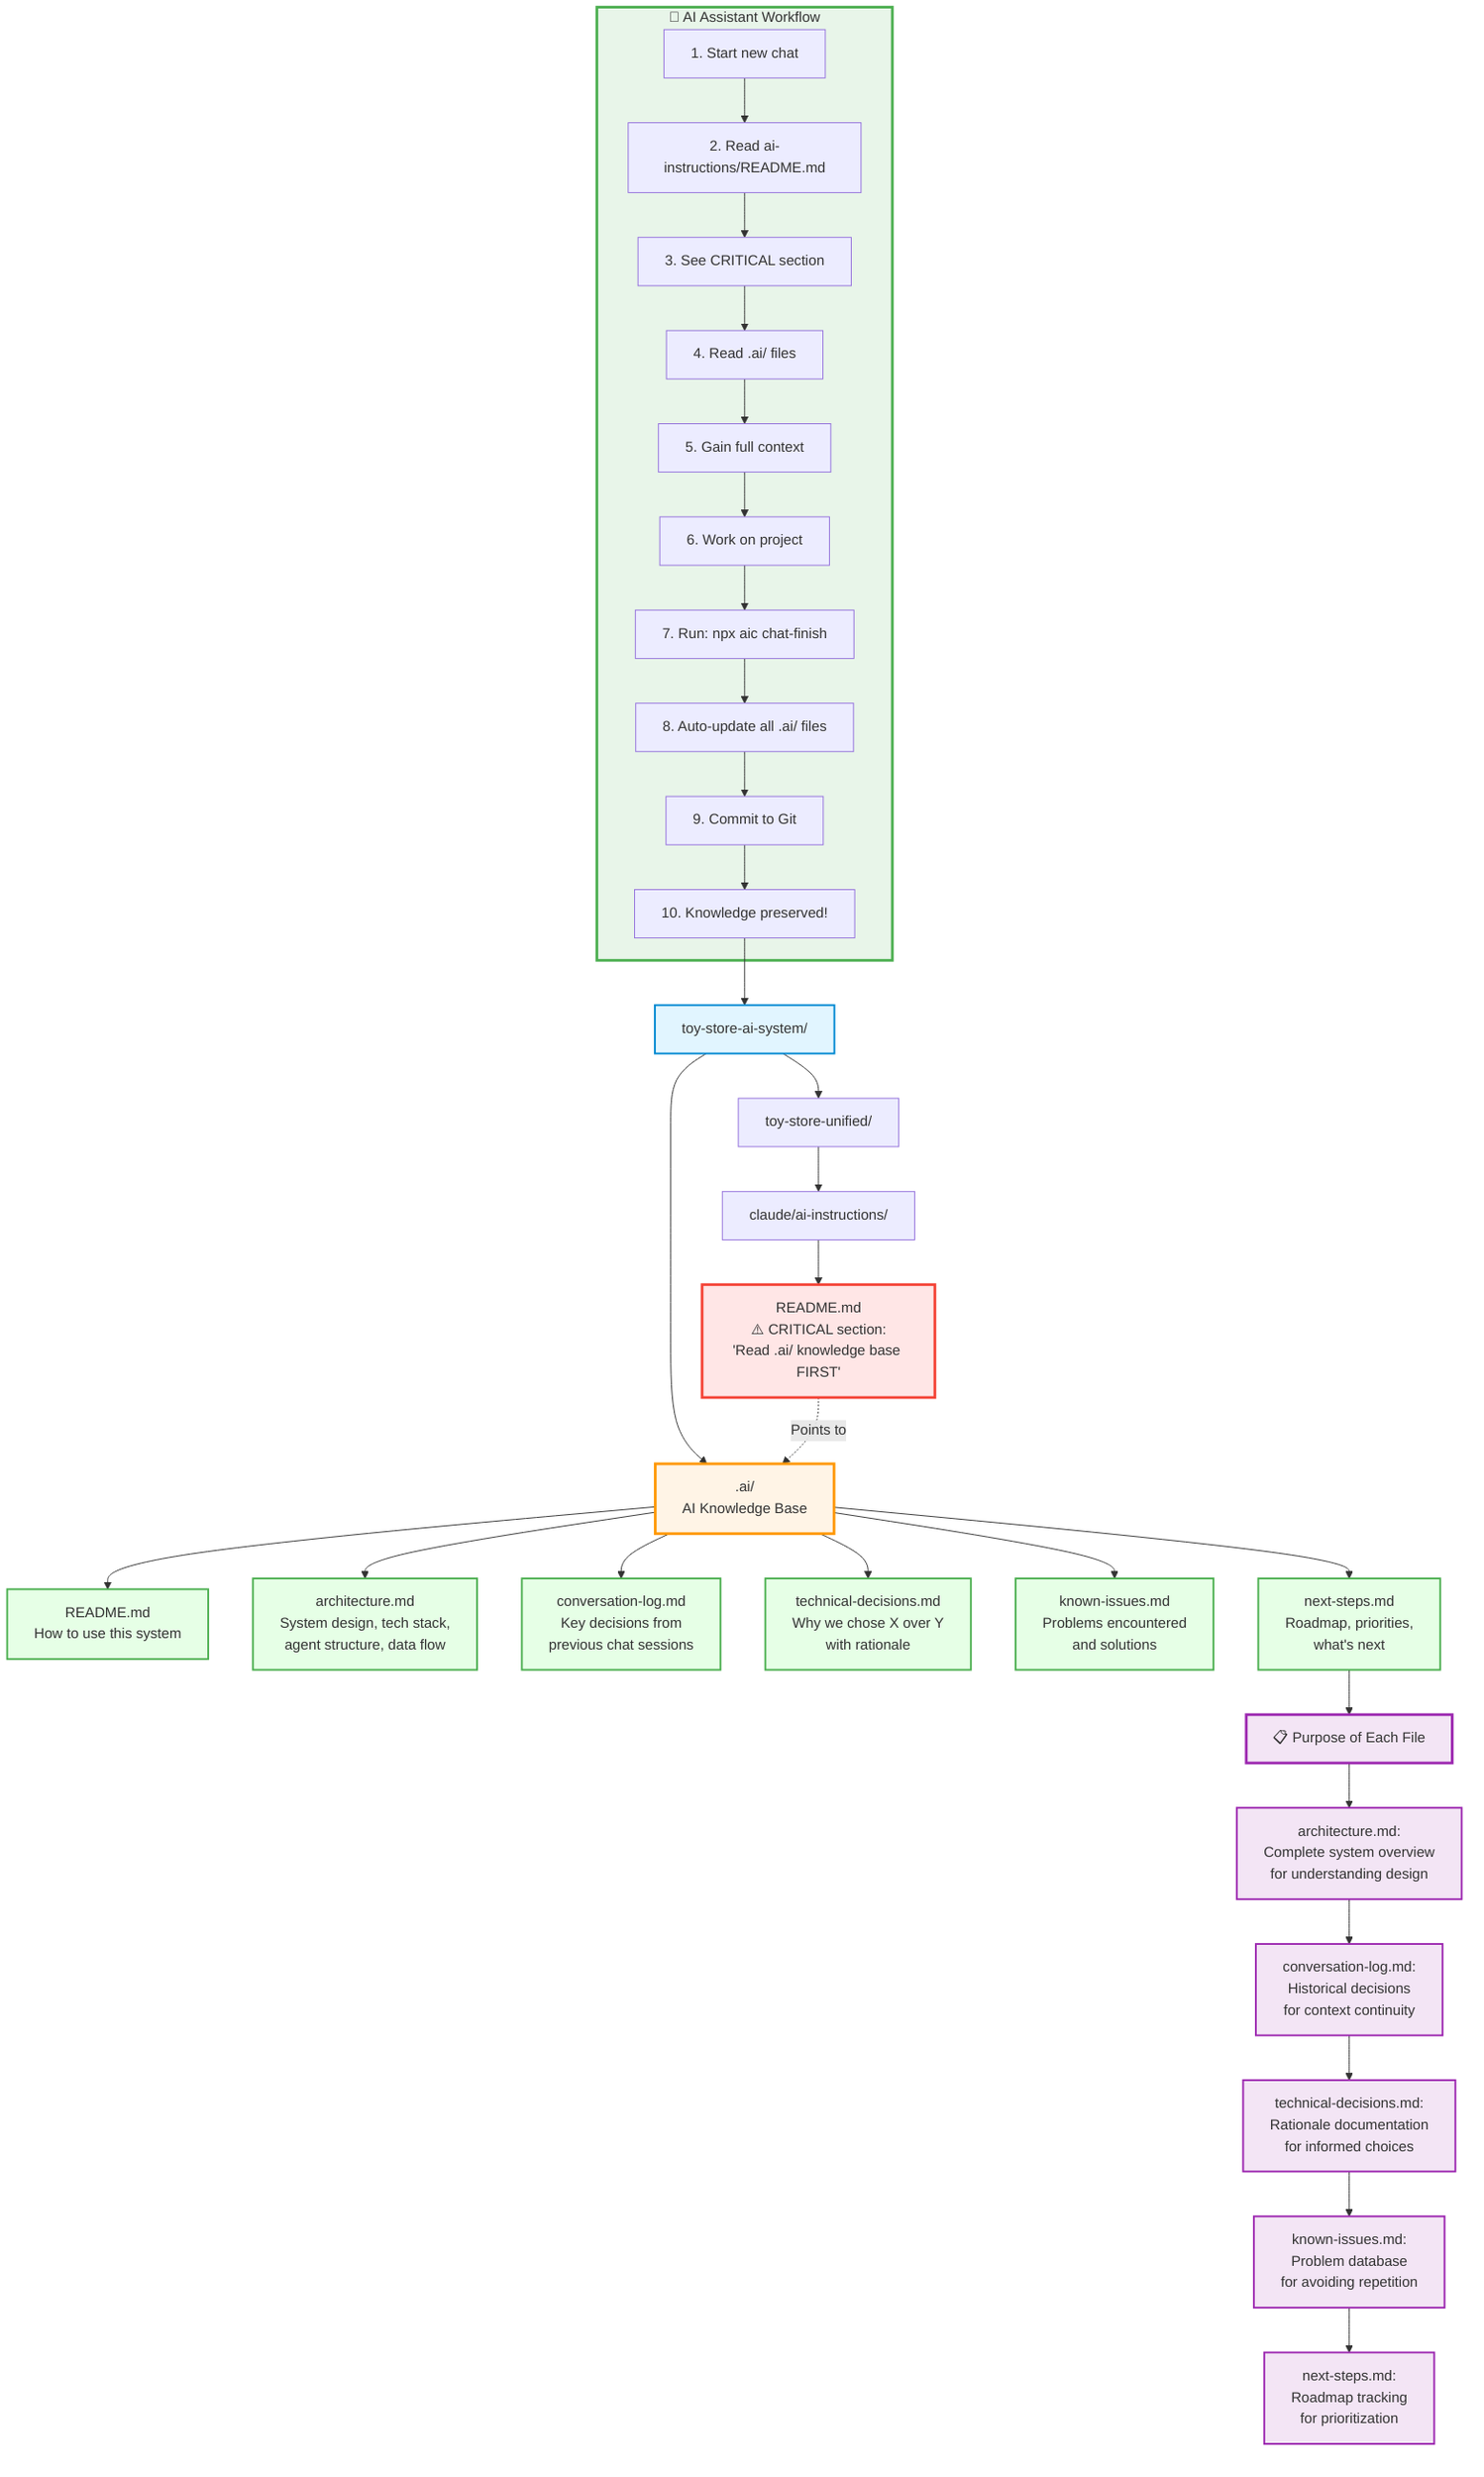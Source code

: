 %% AI Knowledge Base Structure
%% File organization and purpose of the .ai/ directory

graph TB
    subgraph Workflow["🔄 AI Assistant Workflow"]
        W1[1. Start new chat] --> W2[2. Read ai-instructions/README.md]
        W2 --> W3[3. See CRITICAL section]
        W3 --> W4[4. Read .ai/ files]
        W4 --> W5[5. Gain full context]
        W5 --> W6[6. Work on project]
        W6 --> W7[7. Run: npx aic chat-finish]
        W7 --> W8[8. Auto-update all .ai/ files]
        W8 --> W9[9. Commit to Git]
        W9 --> W10[10. Knowledge preserved!]
    end

    W10 --> Root[toy-store-ai-system/]

    Root --> AIDir[.ai/<br/>AI Knowledge Base]
    Root --> UnifiedDir[toy-store-unified/]

    AIDir --> README[README.md<br/>How to use this system]
    AIDir --> Arch[architecture.md<br/>System design, tech stack,<br/>agent structure, data flow]
    AIDir --> Log[conversation-log.md<br/>Key decisions from<br/>previous chat sessions]
    AIDir --> Tech[technical-decisions.md<br/>Why we chose X over Y<br/>with rationale]
    AIDir --> Issues[known-issues.md<br/>Problems encountered<br/>and solutions]
    AIDir --> Next[next-steps.md<br/>Roadmap, priorities,<br/>what's next]

    UnifiedDir --> ClaudeDir[claude/ai-instructions/]
    ClaudeDir --> InstructREADME[README.md<br/>⚠️ CRITICAL section:<br/>'Read .ai/ knowledge base FIRST']

    InstructREADME -.->|Points to| AIDir

    Next --> Purpose1[📋 Purpose of Each File]

    Purpose1 --> P1[architecture.md:<br/>Complete system overview<br/>for understanding design]
    P1 --> P2[conversation-log.md:<br/>Historical decisions<br/>for context continuity]
    P2 --> P3[technical-decisions.md:<br/>Rationale documentation<br/>for informed choices]
    P3 --> P4[known-issues.md:<br/>Problem database<br/>for avoiding repetition]
    P4 --> P5[next-steps.md:<br/>Roadmap tracking<br/>for prioritization]

    style Workflow fill:#e8f5e9,stroke:#4caf50,stroke-width:3px
    style Root fill:#e1f5ff,stroke:#0288d1,stroke-width:2px
    style AIDir fill:#fff4e6,stroke:#ff9800,stroke-width:3px
    style README fill:#e6ffe6,stroke:#4caf50,stroke-width:2px
    style Arch fill:#e6ffe6,stroke:#4caf50,stroke-width:2px
    style Log fill:#e6ffe6,stroke:#4caf50,stroke-width:2px
    style Tech fill:#e6ffe6,stroke:#4caf50,stroke-width:2px
    style Issues fill:#e6ffe6,stroke:#4caf50,stroke-width:2px
    style Next fill:#e6ffe6,stroke:#4caf50,stroke-width:2px
    style InstructREADME fill:#ffe6e6,stroke:#f44336,stroke-width:3px

    style Purpose1 fill:#f3e5f5,stroke:#9c27b0,stroke-width:3px
    style P1 fill:#f3e5f5,stroke:#9c27b0,stroke-width:2px
    style P2 fill:#f3e5f5,stroke:#9c27b0,stroke-width:2px
    style P3 fill:#f3e5f5,stroke:#9c27b0,stroke-width:2px
    style P4 fill:#f3e5f5,stroke:#9c27b0,stroke-width:2px
    style P5 fill:#f3e5f5,stroke:#9c27b0,stroke-width:2px